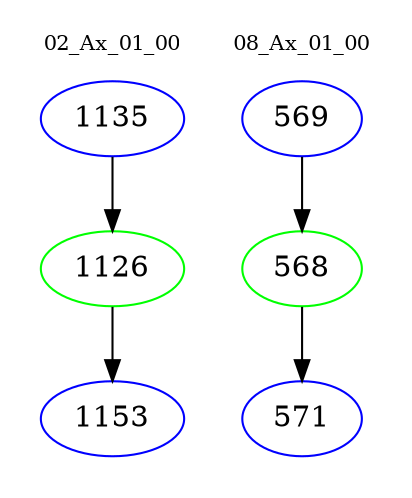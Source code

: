 digraph{
subgraph cluster_0 {
color = white
label = "02_Ax_01_00";
fontsize=10;
T0_1135 [label="1135", color="blue"]
T0_1135 -> T0_1126 [color="black"]
T0_1126 [label="1126", color="green"]
T0_1126 -> T0_1153 [color="black"]
T0_1153 [label="1153", color="blue"]
}
subgraph cluster_1 {
color = white
label = "08_Ax_01_00";
fontsize=10;
T1_569 [label="569", color="blue"]
T1_569 -> T1_568 [color="black"]
T1_568 [label="568", color="green"]
T1_568 -> T1_571 [color="black"]
T1_571 [label="571", color="blue"]
}
}
